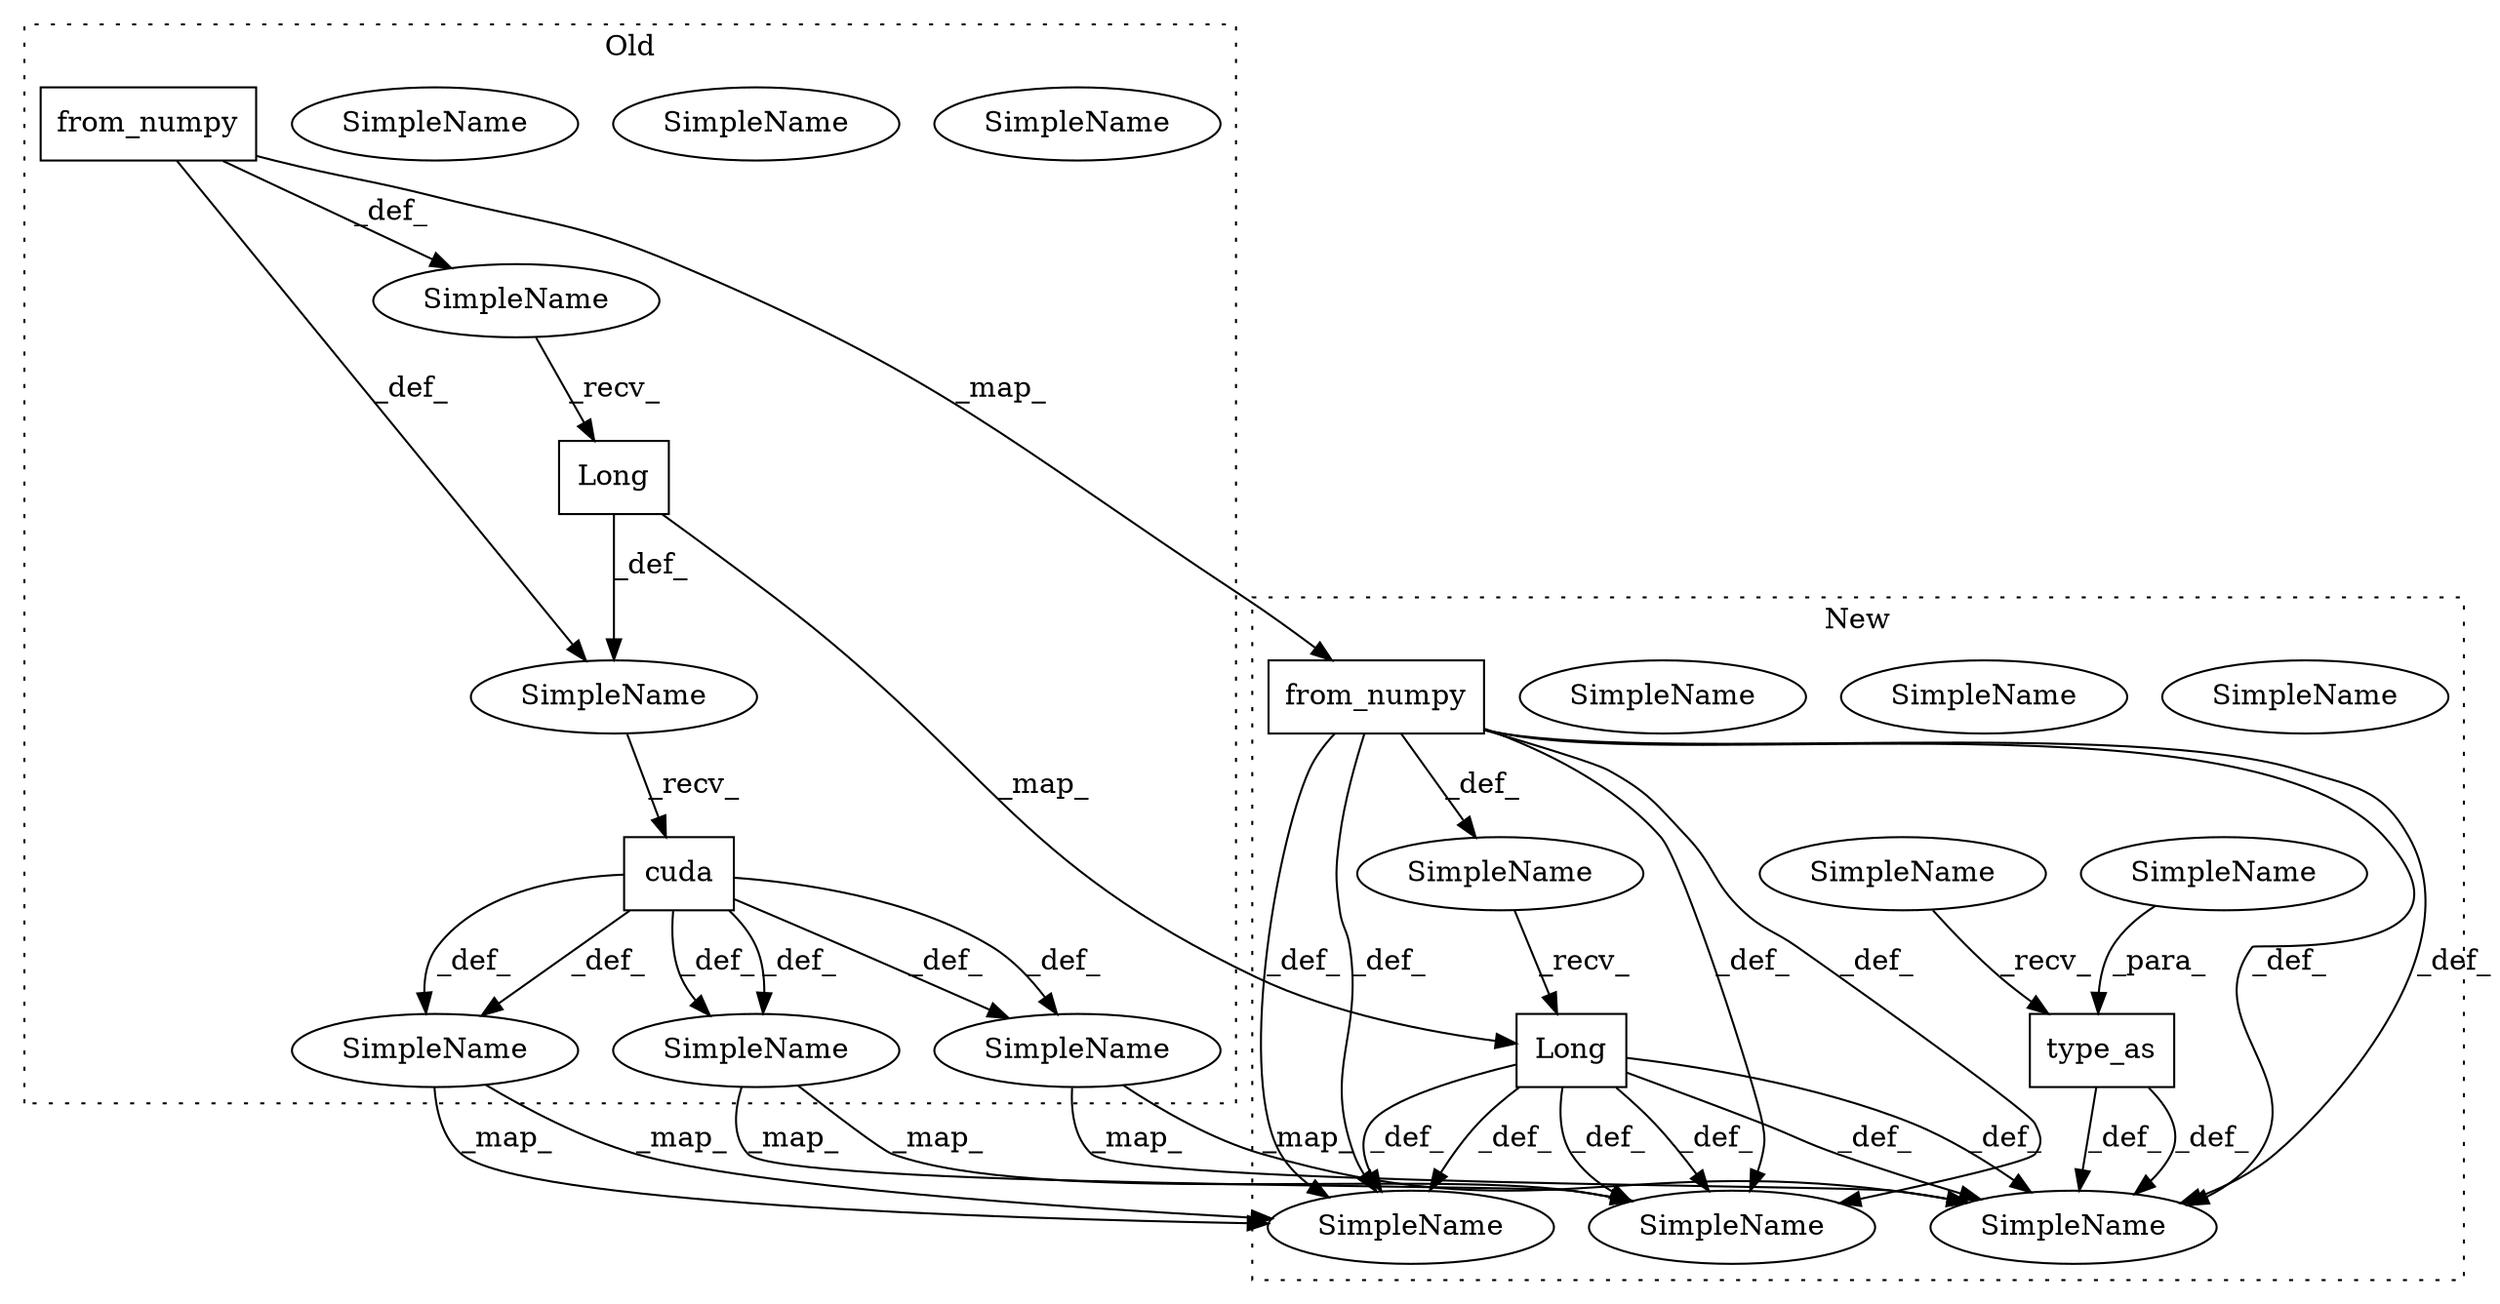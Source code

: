 digraph G {
subgraph cluster0 {
1 [label="Long" a="32" s="6790" l="6" shape="box"];
3 [label="SimpleName" a="42" s="6813" l="7" shape="ellipse"];
6 [label="SimpleName" a="42" s="6813" l="7" shape="ellipse"];
7 [label="SimpleName" a="42" s="7055" l="9" shape="ellipse"];
10 [label="SimpleName" a="42" s="7055" l="9" shape="ellipse"];
11 [label="SimpleName" a="42" s="6754" l="8" shape="ellipse"];
14 [label="SimpleName" a="42" s="6754" l="8" shape="ellipse"];
15 [label="SimpleName" a="42" s="" l="" shape="ellipse"];
18 [label="from_numpy" a="32" s="6769,6788" l="11,1" shape="box"];
20 [label="cuda" a="32" s="6797" l="6" shape="box"];
21 [label="SimpleName" a="42" s="" l="" shape="ellipse"];
label = "Old";
style="dotted";
}
subgraph cluster1 {
2 [label="Long" a="32" s="6825" l="6" shape="box"];
4 [label="SimpleName" a="42" s="6841" l="7" shape="ellipse"];
5 [label="SimpleName" a="42" s="6841" l="7" shape="ellipse"];
8 [label="SimpleName" a="42" s="7058" l="9" shape="ellipse"];
9 [label="SimpleName" a="42" s="7058" l="9" shape="ellipse"];
12 [label="SimpleName" a="42" s="6771" l="8" shape="ellipse"];
13 [label="SimpleName" a="42" s="6771" l="8" shape="ellipse"];
16 [label="SimpleName" a="42" s="" l="" shape="ellipse"];
17 [label="from_numpy" a="32" s="6786,6805" l="11,1" shape="box"];
19 [label="type_as" a="32" s="6475,6491" l="8,1" shape="box"];
22 [label="SimpleName" a="42" s="" l="" shape="ellipse"];
23 [label="SimpleName" a="42" s="6483" l="8" shape="ellipse"];
label = "New";
style="dotted";
}
1 -> 21 [label="_def_"];
1 -> 2 [label="_map_"];
2 -> 5 [label="_def_"];
2 -> 9 [label="_def_"];
2 -> 9 [label="_def_"];
2 -> 5 [label="_def_"];
2 -> 13 [label="_def_"];
2 -> 13 [label="_def_"];
6 -> 5 [label="_map_"];
6 -> 5 [label="_map_"];
10 -> 9 [label="_map_"];
10 -> 9 [label="_map_"];
14 -> 13 [label="_map_"];
14 -> 13 [label="_map_"];
15 -> 1 [label="_recv_"];
16 -> 2 [label="_recv_"];
17 -> 9 [label="_def_"];
17 -> 13 [label="_def_"];
17 -> 9 [label="_def_"];
17 -> 13 [label="_def_"];
17 -> 5 [label="_def_"];
17 -> 16 [label="_def_"];
17 -> 5 [label="_def_"];
18 -> 15 [label="_def_"];
18 -> 21 [label="_def_"];
18 -> 17 [label="_map_"];
19 -> 9 [label="_def_"];
19 -> 9 [label="_def_"];
20 -> 10 [label="_def_"];
20 -> 6 [label="_def_"];
20 -> 10 [label="_def_"];
20 -> 6 [label="_def_"];
20 -> 14 [label="_def_"];
20 -> 14 [label="_def_"];
21 -> 20 [label="_recv_"];
22 -> 19 [label="_recv_"];
23 -> 19 [label="_para_"];
}